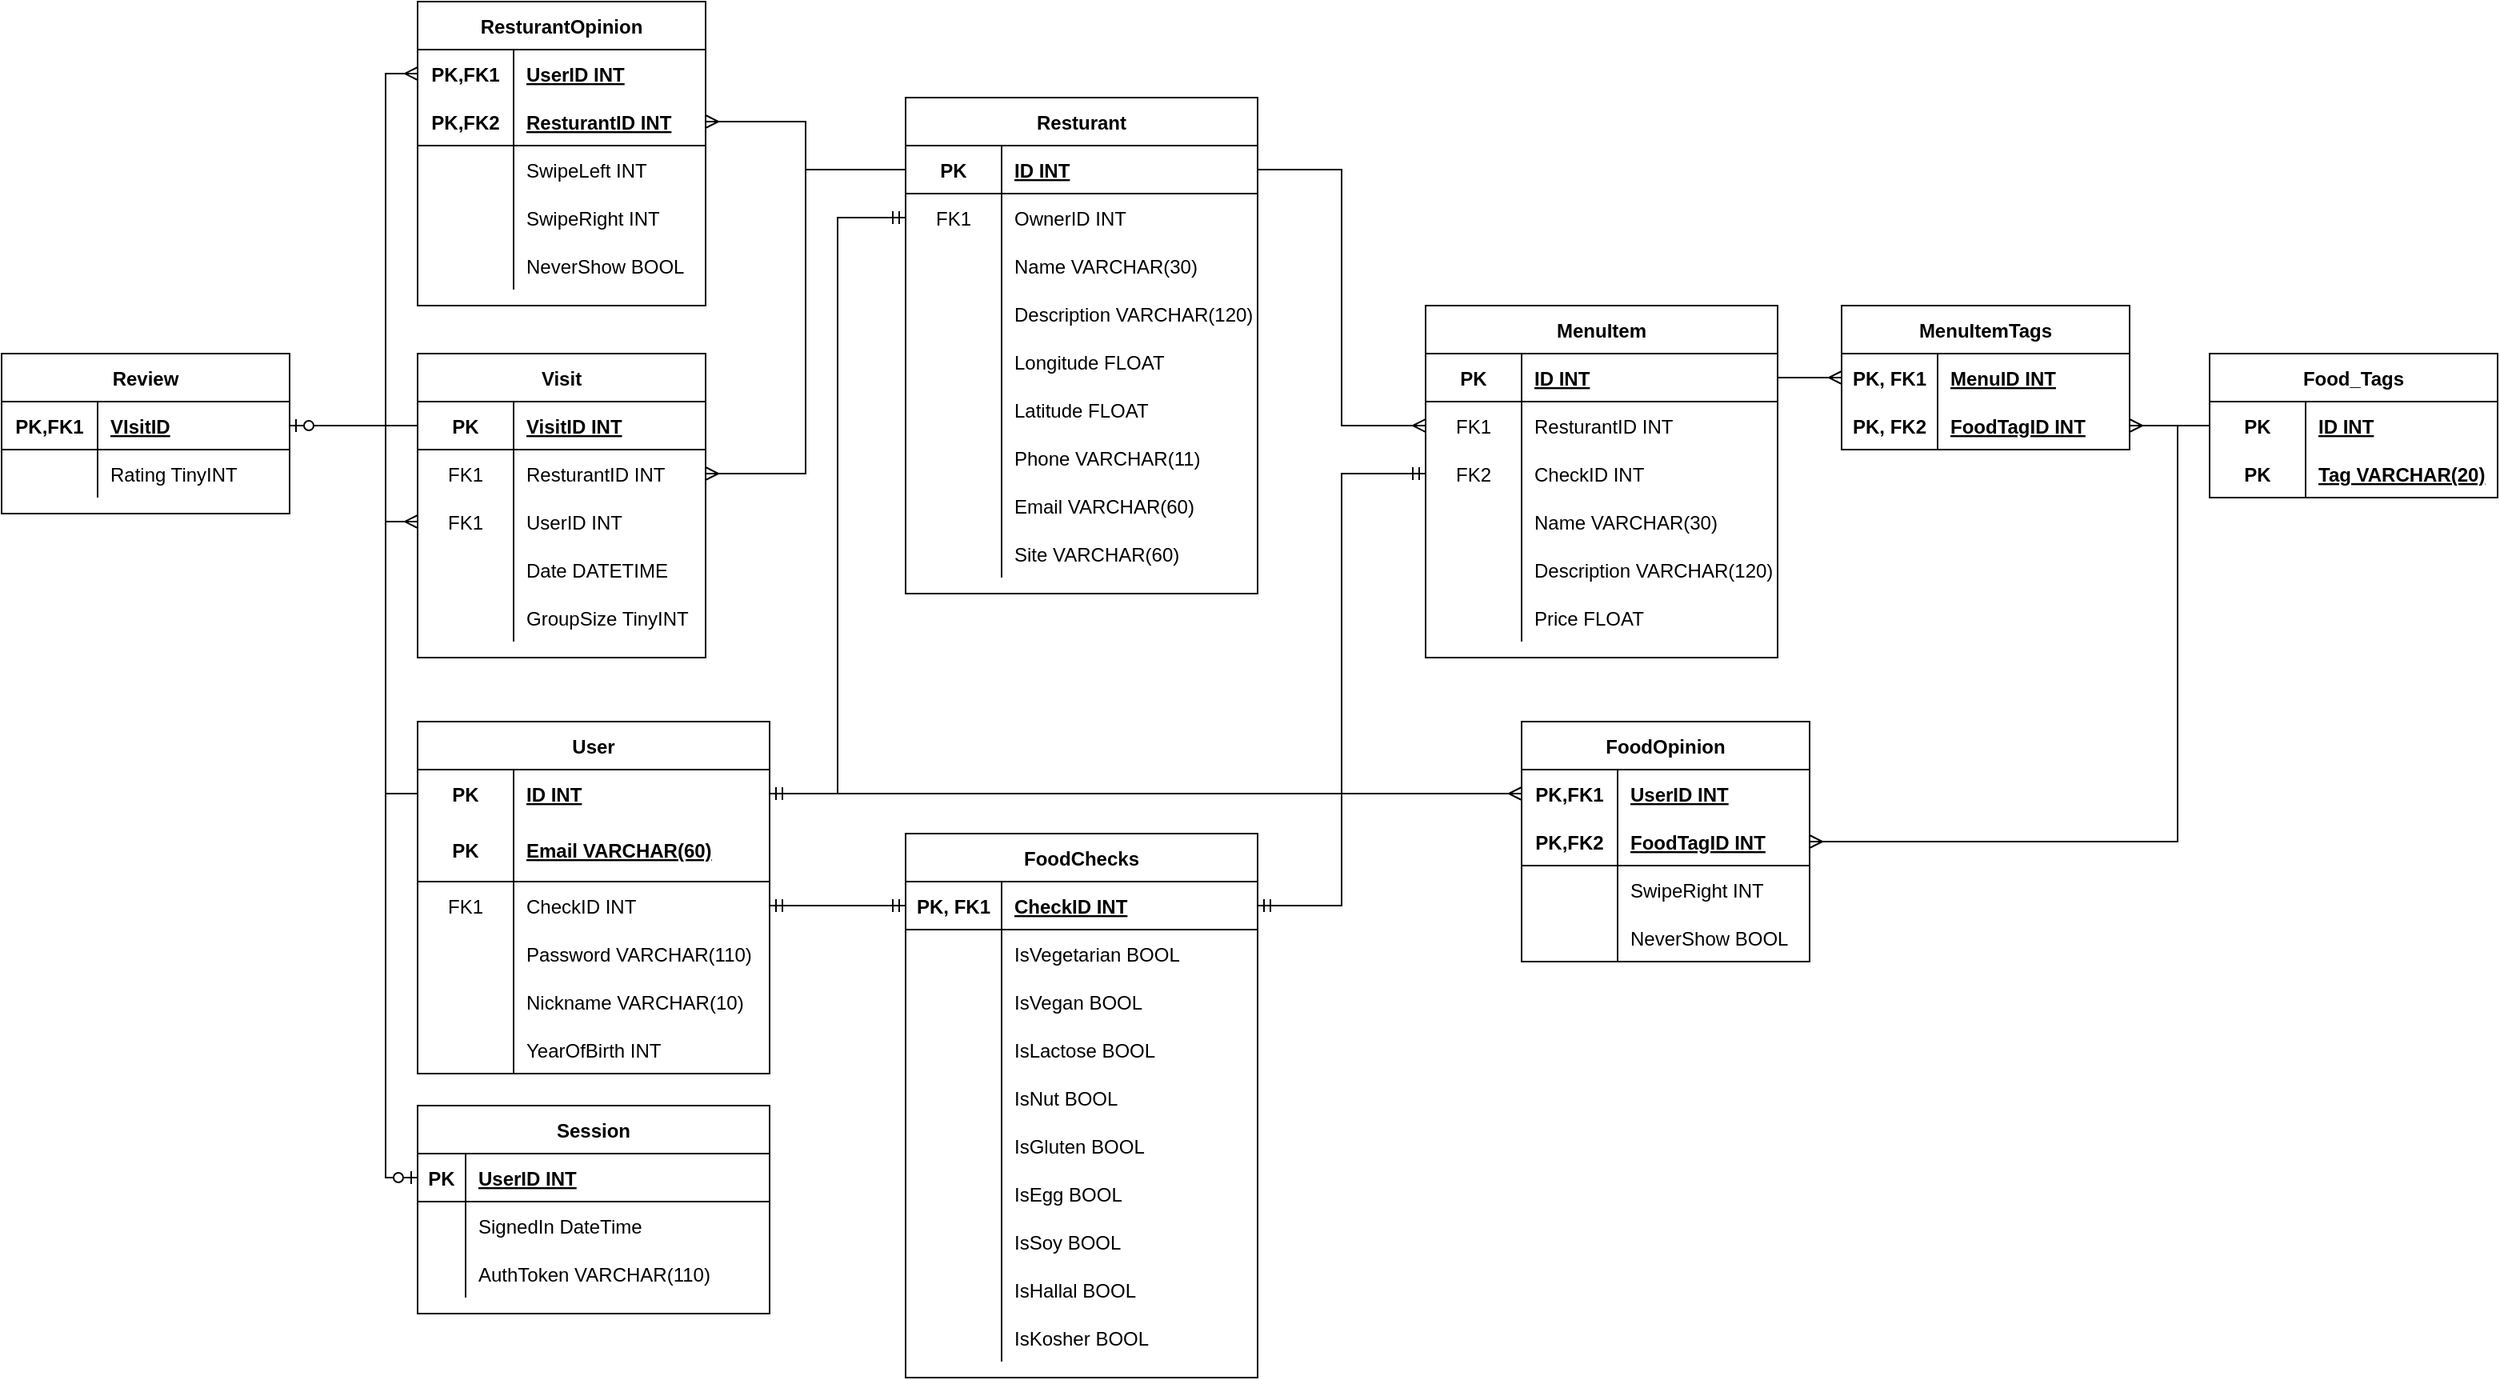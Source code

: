 <mxfile version="13.8.7" type="device"><diagram id="adWA42M5ZnUuoZwNxNs3" name="Page-1"><mxGraphModel dx="2272" dy="1876" grid="1" gridSize="10" guides="1" tooltips="1" connect="1" arrows="1" fold="1" page="1" pageScale="1" pageWidth="850" pageHeight="1100" math="0" shadow="0"><root><mxCell id="0"/><mxCell id="1" parent="0"/><mxCell id="cW6XcssszfMwsLb2bvKK-274" style="edgeStyle=orthogonalEdgeStyle;rounded=0;orthogonalLoop=1;jettySize=auto;html=1;exitX=0;exitY=0.5;exitDx=0;exitDy=0;entryX=0;entryY=0.5;entryDx=0;entryDy=0;startArrow=none;startFill=0;endArrow=ERmany;endFill=0;" parent="1" source="cW6XcssszfMwsLb2bvKK-2" target="cW6XcssszfMwsLb2bvKK-115" edge="1"><mxGeometry relative="1" as="geometry"/></mxCell><mxCell id="cW6XcssszfMwsLb2bvKK-1" value="User" style="shape=table;startSize=30;container=1;collapsible=1;childLayout=tableLayout;fixedRows=1;rowLines=0;fontStyle=1;align=center;resizeLast=1;" parent="1" vertex="1"><mxGeometry x="-100" y="170" width="220" height="220" as="geometry"/></mxCell><mxCell id="cW6XcssszfMwsLb2bvKK-2" value="" style="shape=partialRectangle;collapsible=0;dropTarget=0;pointerEvents=0;fillColor=none;top=0;left=0;bottom=0;right=0;points=[[0,0.5],[1,0.5]];portConstraint=eastwest;" parent="cW6XcssszfMwsLb2bvKK-1" vertex="1"><mxGeometry y="30" width="220" height="30" as="geometry"/></mxCell><mxCell id="cW6XcssszfMwsLb2bvKK-3" value="PK" style="shape=partialRectangle;connectable=0;fillColor=none;top=0;left=0;bottom=0;right=0;fontStyle=1;overflow=hidden;" parent="cW6XcssszfMwsLb2bvKK-2" vertex="1"><mxGeometry width="60" height="30" as="geometry"/></mxCell><mxCell id="cW6XcssszfMwsLb2bvKK-4" value="ID INT" style="shape=partialRectangle;connectable=0;fillColor=none;top=0;left=0;bottom=0;right=0;align=left;spacingLeft=6;fontStyle=5;overflow=hidden;" parent="cW6XcssszfMwsLb2bvKK-2" vertex="1"><mxGeometry x="60" width="160" height="30" as="geometry"/></mxCell><mxCell id="cW6XcssszfMwsLb2bvKK-5" value="" style="shape=partialRectangle;collapsible=0;dropTarget=0;pointerEvents=0;fillColor=none;top=0;left=0;bottom=1;right=0;points=[[0,0.5],[1,0.5]];portConstraint=eastwest;" parent="cW6XcssszfMwsLb2bvKK-1" vertex="1"><mxGeometry y="60" width="220" height="40" as="geometry"/></mxCell><mxCell id="cW6XcssszfMwsLb2bvKK-6" value="PK" style="shape=partialRectangle;connectable=0;fillColor=none;top=0;left=0;bottom=0;right=0;fontStyle=1;overflow=hidden;" parent="cW6XcssszfMwsLb2bvKK-5" vertex="1"><mxGeometry width="60" height="40" as="geometry"/></mxCell><mxCell id="cW6XcssszfMwsLb2bvKK-7" value="Email VARCHAR(60)" style="shape=partialRectangle;connectable=0;fillColor=none;top=0;left=0;bottom=0;right=0;align=left;spacingLeft=6;fontStyle=5;overflow=hidden;" parent="cW6XcssszfMwsLb2bvKK-5" vertex="1"><mxGeometry x="60" width="160" height="40" as="geometry"/></mxCell><mxCell id="feIiZT6RzJcYyQ5b4TjK-14" value="" style="shape=partialRectangle;collapsible=0;dropTarget=0;pointerEvents=0;fillColor=none;top=0;left=0;bottom=0;right=0;points=[[0,0.5],[1,0.5]];portConstraint=eastwest;" parent="cW6XcssszfMwsLb2bvKK-1" vertex="1"><mxGeometry y="100" width="220" height="30" as="geometry"/></mxCell><mxCell id="feIiZT6RzJcYyQ5b4TjK-15" value="FK1" style="shape=partialRectangle;connectable=0;fillColor=none;top=0;left=0;bottom=0;right=0;editable=1;overflow=hidden;" parent="feIiZT6RzJcYyQ5b4TjK-14" vertex="1"><mxGeometry width="60" height="30" as="geometry"/></mxCell><mxCell id="feIiZT6RzJcYyQ5b4TjK-16" value="CheckID INT" style="shape=partialRectangle;connectable=0;fillColor=none;top=0;left=0;bottom=0;right=0;align=left;spacingLeft=6;overflow=hidden;" parent="feIiZT6RzJcYyQ5b4TjK-14" vertex="1"><mxGeometry x="60" width="160" height="30" as="geometry"/></mxCell><mxCell id="cW6XcssszfMwsLb2bvKK-8" value="" style="shape=partialRectangle;collapsible=0;dropTarget=0;pointerEvents=0;fillColor=none;top=0;left=0;bottom=0;right=0;points=[[0,0.5],[1,0.5]];portConstraint=eastwest;" parent="cW6XcssszfMwsLb2bvKK-1" vertex="1"><mxGeometry y="130" width="220" height="30" as="geometry"/></mxCell><mxCell id="cW6XcssszfMwsLb2bvKK-9" value="" style="shape=partialRectangle;connectable=0;fillColor=none;top=0;left=0;bottom=0;right=0;editable=1;overflow=hidden;" parent="cW6XcssszfMwsLb2bvKK-8" vertex="1"><mxGeometry width="60" height="30" as="geometry"/></mxCell><mxCell id="cW6XcssszfMwsLb2bvKK-10" value="Password VARCHAR(110)" style="shape=partialRectangle;connectable=0;fillColor=none;top=0;left=0;bottom=0;right=0;align=left;spacingLeft=6;overflow=hidden;" parent="cW6XcssszfMwsLb2bvKK-8" vertex="1"><mxGeometry x="60" width="160" height="30" as="geometry"/></mxCell><mxCell id="cW6XcssszfMwsLb2bvKK-11" value="" style="shape=partialRectangle;collapsible=0;dropTarget=0;pointerEvents=0;fillColor=none;top=0;left=0;bottom=0;right=0;points=[[0,0.5],[1,0.5]];portConstraint=eastwest;" parent="cW6XcssszfMwsLb2bvKK-1" vertex="1"><mxGeometry y="160" width="220" height="30" as="geometry"/></mxCell><mxCell id="cW6XcssszfMwsLb2bvKK-12" value="" style="shape=partialRectangle;connectable=0;fillColor=none;top=0;left=0;bottom=0;right=0;editable=1;overflow=hidden;" parent="cW6XcssszfMwsLb2bvKK-11" vertex="1"><mxGeometry width="60" height="30" as="geometry"/></mxCell><mxCell id="cW6XcssszfMwsLb2bvKK-13" value="Nickname VARCHAR(10)" style="shape=partialRectangle;connectable=0;fillColor=none;top=0;left=0;bottom=0;right=0;align=left;spacingLeft=6;overflow=hidden;" parent="cW6XcssszfMwsLb2bvKK-11" vertex="1"><mxGeometry x="60" width="160" height="30" as="geometry"/></mxCell><mxCell id="cW6XcssszfMwsLb2bvKK-14" value="" style="shape=partialRectangle;collapsible=0;dropTarget=0;pointerEvents=0;fillColor=none;top=0;left=0;bottom=0;right=0;points=[[0,0.5],[1,0.5]];portConstraint=eastwest;" parent="cW6XcssszfMwsLb2bvKK-1" vertex="1"><mxGeometry y="190" width="220" height="30" as="geometry"/></mxCell><mxCell id="cW6XcssszfMwsLb2bvKK-15" value="" style="shape=partialRectangle;connectable=0;fillColor=none;top=0;left=0;bottom=0;right=0;editable=1;overflow=hidden;" parent="cW6XcssszfMwsLb2bvKK-14" vertex="1"><mxGeometry width="60" height="30" as="geometry"/></mxCell><mxCell id="cW6XcssszfMwsLb2bvKK-16" value="YearOfBirth INT" style="shape=partialRectangle;connectable=0;fillColor=none;top=0;left=0;bottom=0;right=0;align=left;spacingLeft=6;overflow=hidden;" parent="cW6XcssszfMwsLb2bvKK-14" vertex="1"><mxGeometry x="60" width="160" height="30" as="geometry"/></mxCell><mxCell id="cW6XcssszfMwsLb2bvKK-44" value="Resturant" style="shape=table;startSize=30;container=1;collapsible=1;childLayout=tableLayout;fixedRows=1;rowLines=0;fontStyle=1;align=center;resizeLast=1;" parent="1" vertex="1"><mxGeometry x="205" y="-220" width="220" height="310" as="geometry"/></mxCell><mxCell id="cW6XcssszfMwsLb2bvKK-48" value="" style="shape=partialRectangle;collapsible=0;dropTarget=0;pointerEvents=0;fillColor=none;top=0;left=0;bottom=1;right=0;points=[[0,0.5],[1,0.5]];portConstraint=eastwest;" parent="cW6XcssszfMwsLb2bvKK-44" vertex="1"><mxGeometry y="30" width="220" height="30" as="geometry"/></mxCell><mxCell id="cW6XcssszfMwsLb2bvKK-49" value="PK" style="shape=partialRectangle;connectable=0;fillColor=none;top=0;left=0;bottom=0;right=0;fontStyle=1;overflow=hidden;" parent="cW6XcssszfMwsLb2bvKK-48" vertex="1"><mxGeometry width="60" height="30" as="geometry"/></mxCell><mxCell id="cW6XcssszfMwsLb2bvKK-50" value="ID INT" style="shape=partialRectangle;connectable=0;fillColor=none;top=0;left=0;bottom=0;right=0;align=left;spacingLeft=6;fontStyle=5;overflow=hidden;" parent="cW6XcssszfMwsLb2bvKK-48" vertex="1"><mxGeometry x="60" width="160" height="30" as="geometry"/></mxCell><mxCell id="cW6XcssszfMwsLb2bvKK-51" value="" style="shape=partialRectangle;collapsible=0;dropTarget=0;pointerEvents=0;fillColor=none;top=0;left=0;bottom=0;right=0;points=[[0,0.5],[1,0.5]];portConstraint=eastwest;" parent="cW6XcssszfMwsLb2bvKK-44" vertex="1"><mxGeometry y="60" width="220" height="30" as="geometry"/></mxCell><mxCell id="cW6XcssszfMwsLb2bvKK-52" value="FK1" style="shape=partialRectangle;connectable=0;fillColor=none;top=0;left=0;bottom=0;right=0;editable=1;overflow=hidden;" parent="cW6XcssszfMwsLb2bvKK-51" vertex="1"><mxGeometry width="60" height="30" as="geometry"/></mxCell><mxCell id="cW6XcssszfMwsLb2bvKK-53" value="OwnerID INT" style="shape=partialRectangle;connectable=0;fillColor=none;top=0;left=0;bottom=0;right=0;align=left;spacingLeft=6;overflow=hidden;" parent="cW6XcssszfMwsLb2bvKK-51" vertex="1"><mxGeometry x="60" width="160" height="30" as="geometry"/></mxCell><mxCell id="cW6XcssszfMwsLb2bvKK-54" value="" style="shape=partialRectangle;collapsible=0;dropTarget=0;pointerEvents=0;fillColor=none;top=0;left=0;bottom=0;right=0;points=[[0,0.5],[1,0.5]];portConstraint=eastwest;" parent="cW6XcssszfMwsLb2bvKK-44" vertex="1"><mxGeometry y="90" width="220" height="30" as="geometry"/></mxCell><mxCell id="cW6XcssszfMwsLb2bvKK-55" value="" style="shape=partialRectangle;connectable=0;fillColor=none;top=0;left=0;bottom=0;right=0;editable=1;overflow=hidden;" parent="cW6XcssszfMwsLb2bvKK-54" vertex="1"><mxGeometry width="60" height="30" as="geometry"/></mxCell><mxCell id="cW6XcssszfMwsLb2bvKK-56" value="Name VARCHAR(30)" style="shape=partialRectangle;connectable=0;fillColor=none;top=0;left=0;bottom=0;right=0;align=left;spacingLeft=6;overflow=hidden;" parent="cW6XcssszfMwsLb2bvKK-54" vertex="1"><mxGeometry x="60" width="160" height="30" as="geometry"/></mxCell><mxCell id="cW6XcssszfMwsLb2bvKK-213" value="" style="shape=partialRectangle;collapsible=0;dropTarget=0;pointerEvents=0;fillColor=none;top=0;left=0;bottom=0;right=0;points=[[0,0.5],[1,0.5]];portConstraint=eastwest;" parent="cW6XcssszfMwsLb2bvKK-44" vertex="1"><mxGeometry y="120" width="220" height="30" as="geometry"/></mxCell><mxCell id="cW6XcssszfMwsLb2bvKK-214" value="" style="shape=partialRectangle;connectable=0;fillColor=none;top=0;left=0;bottom=0;right=0;editable=1;overflow=hidden;" parent="cW6XcssszfMwsLb2bvKK-213" vertex="1"><mxGeometry width="60" height="30" as="geometry"/></mxCell><mxCell id="cW6XcssszfMwsLb2bvKK-215" value="Description VARCHAR(120)" style="shape=partialRectangle;connectable=0;fillColor=none;top=0;left=0;bottom=0;right=0;align=left;spacingLeft=6;overflow=hidden;" parent="cW6XcssszfMwsLb2bvKK-213" vertex="1"><mxGeometry x="60" width="160" height="30" as="geometry"/></mxCell><mxCell id="cW6XcssszfMwsLb2bvKK-86" value="" style="shape=partialRectangle;collapsible=0;dropTarget=0;pointerEvents=0;fillColor=none;top=0;left=0;bottom=0;right=0;points=[[0,0.5],[1,0.5]];portConstraint=eastwest;" parent="cW6XcssszfMwsLb2bvKK-44" vertex="1"><mxGeometry y="150" width="220" height="30" as="geometry"/></mxCell><mxCell id="cW6XcssszfMwsLb2bvKK-87" value="" style="shape=partialRectangle;connectable=0;fillColor=none;top=0;left=0;bottom=0;right=0;editable=1;overflow=hidden;" parent="cW6XcssszfMwsLb2bvKK-86" vertex="1"><mxGeometry width="60" height="30" as="geometry"/></mxCell><mxCell id="cW6XcssszfMwsLb2bvKK-88" value="Longitude FLOAT" style="shape=partialRectangle;connectable=0;fillColor=none;top=0;left=0;bottom=0;right=0;align=left;spacingLeft=6;overflow=hidden;" parent="cW6XcssszfMwsLb2bvKK-86" vertex="1"><mxGeometry x="60" width="160" height="30" as="geometry"/></mxCell><mxCell id="cW6XcssszfMwsLb2bvKK-89" value="" style="shape=partialRectangle;collapsible=0;dropTarget=0;pointerEvents=0;fillColor=none;top=0;left=0;bottom=0;right=0;points=[[0,0.5],[1,0.5]];portConstraint=eastwest;" parent="cW6XcssszfMwsLb2bvKK-44" vertex="1"><mxGeometry y="180" width="220" height="30" as="geometry"/></mxCell><mxCell id="cW6XcssszfMwsLb2bvKK-90" value="" style="shape=partialRectangle;connectable=0;fillColor=none;top=0;left=0;bottom=0;right=0;editable=1;overflow=hidden;" parent="cW6XcssszfMwsLb2bvKK-89" vertex="1"><mxGeometry width="60" height="30" as="geometry"/></mxCell><mxCell id="cW6XcssszfMwsLb2bvKK-91" value="Latitude FLOAT" style="shape=partialRectangle;connectable=0;fillColor=none;top=0;left=0;bottom=0;right=0;align=left;spacingLeft=6;overflow=hidden;" parent="cW6XcssszfMwsLb2bvKK-89" vertex="1"><mxGeometry x="60" width="160" height="30" as="geometry"/></mxCell><mxCell id="cW6XcssszfMwsLb2bvKK-92" value="" style="shape=partialRectangle;collapsible=0;dropTarget=0;pointerEvents=0;fillColor=none;top=0;left=0;bottom=0;right=0;points=[[0,0.5],[1,0.5]];portConstraint=eastwest;" parent="cW6XcssszfMwsLb2bvKK-44" vertex="1"><mxGeometry y="210" width="220" height="30" as="geometry"/></mxCell><mxCell id="cW6XcssszfMwsLb2bvKK-93" value="" style="shape=partialRectangle;connectable=0;fillColor=none;top=0;left=0;bottom=0;right=0;editable=1;overflow=hidden;" parent="cW6XcssszfMwsLb2bvKK-92" vertex="1"><mxGeometry width="60" height="30" as="geometry"/></mxCell><mxCell id="cW6XcssszfMwsLb2bvKK-94" value="Phone VARCHAR(11)" style="shape=partialRectangle;connectable=0;fillColor=none;top=0;left=0;bottom=0;right=0;align=left;spacingLeft=6;overflow=hidden;" parent="cW6XcssszfMwsLb2bvKK-92" vertex="1"><mxGeometry x="60" width="160" height="30" as="geometry"/></mxCell><mxCell id="cW6XcssszfMwsLb2bvKK-95" value="" style="shape=partialRectangle;collapsible=0;dropTarget=0;pointerEvents=0;fillColor=none;top=0;left=0;bottom=0;right=0;points=[[0,0.5],[1,0.5]];portConstraint=eastwest;" parent="cW6XcssszfMwsLb2bvKK-44" vertex="1"><mxGeometry y="240" width="220" height="30" as="geometry"/></mxCell><mxCell id="cW6XcssszfMwsLb2bvKK-96" value="" style="shape=partialRectangle;connectable=0;fillColor=none;top=0;left=0;bottom=0;right=0;editable=1;overflow=hidden;" parent="cW6XcssszfMwsLb2bvKK-95" vertex="1"><mxGeometry width="60" height="30" as="geometry"/></mxCell><mxCell id="cW6XcssszfMwsLb2bvKK-97" value="Email VARCHAR(60)" style="shape=partialRectangle;connectable=0;fillColor=none;top=0;left=0;bottom=0;right=0;align=left;spacingLeft=6;overflow=hidden;" parent="cW6XcssszfMwsLb2bvKK-95" vertex="1"><mxGeometry x="60" width="160" height="30" as="geometry"/></mxCell><mxCell id="cW6XcssszfMwsLb2bvKK-98" value="" style="shape=partialRectangle;collapsible=0;dropTarget=0;pointerEvents=0;fillColor=none;top=0;left=0;bottom=0;right=0;points=[[0,0.5],[1,0.5]];portConstraint=eastwest;" parent="cW6XcssszfMwsLb2bvKK-44" vertex="1"><mxGeometry y="270" width="220" height="30" as="geometry"/></mxCell><mxCell id="cW6XcssszfMwsLb2bvKK-99" value="" style="shape=partialRectangle;connectable=0;fillColor=none;top=0;left=0;bottom=0;right=0;editable=1;overflow=hidden;" parent="cW6XcssszfMwsLb2bvKK-98" vertex="1"><mxGeometry width="60" height="30" as="geometry"/></mxCell><mxCell id="cW6XcssszfMwsLb2bvKK-100" value="Site VARCHAR(60)" style="shape=partialRectangle;connectable=0;fillColor=none;top=0;left=0;bottom=0;right=0;align=left;spacingLeft=6;overflow=hidden;" parent="cW6XcssszfMwsLb2bvKK-98" vertex="1"><mxGeometry x="60" width="160" height="30" as="geometry"/></mxCell><mxCell id="cW6XcssszfMwsLb2bvKK-71" value="Food_Tags" style="shape=table;startSize=30;container=1;collapsible=1;childLayout=tableLayout;fixedRows=1;rowLines=0;fontStyle=1;align=center;resizeLast=1;" parent="1" vertex="1"><mxGeometry x="1020" y="-60" width="180" height="90" as="geometry"/></mxCell><mxCell id="cW6XcssszfMwsLb2bvKK-72" value="" style="shape=partialRectangle;collapsible=0;dropTarget=0;pointerEvents=0;fillColor=none;top=0;left=0;bottom=0;right=0;points=[[0,0.5],[1,0.5]];portConstraint=eastwest;" parent="cW6XcssszfMwsLb2bvKK-71" vertex="1"><mxGeometry y="30" width="180" height="30" as="geometry"/></mxCell><mxCell id="cW6XcssszfMwsLb2bvKK-73" value="PK" style="shape=partialRectangle;connectable=0;fillColor=none;top=0;left=0;bottom=0;right=0;fontStyle=1;overflow=hidden;" parent="cW6XcssszfMwsLb2bvKK-72" vertex="1"><mxGeometry width="60" height="30" as="geometry"/></mxCell><mxCell id="cW6XcssszfMwsLb2bvKK-74" value="ID INT" style="shape=partialRectangle;connectable=0;fillColor=none;top=0;left=0;bottom=0;right=0;align=left;spacingLeft=6;fontStyle=5;overflow=hidden;" parent="cW6XcssszfMwsLb2bvKK-72" vertex="1"><mxGeometry x="60" width="120" height="30" as="geometry"/></mxCell><mxCell id="cW6XcssszfMwsLb2bvKK-75" value="" style="shape=partialRectangle;collapsible=0;dropTarget=0;pointerEvents=0;fillColor=none;top=0;left=0;bottom=1;right=0;points=[[0,0.5],[1,0.5]];portConstraint=eastwest;" parent="cW6XcssszfMwsLb2bvKK-71" vertex="1"><mxGeometry y="60" width="180" height="30" as="geometry"/></mxCell><mxCell id="cW6XcssszfMwsLb2bvKK-76" value="PK" style="shape=partialRectangle;connectable=0;fillColor=none;top=0;left=0;bottom=0;right=0;fontStyle=1;overflow=hidden;" parent="cW6XcssszfMwsLb2bvKK-75" vertex="1"><mxGeometry width="60" height="30" as="geometry"/></mxCell><mxCell id="cW6XcssszfMwsLb2bvKK-77" value="Tag VARCHAR(20)" style="shape=partialRectangle;connectable=0;fillColor=none;top=0;left=0;bottom=0;right=0;align=left;spacingLeft=6;fontStyle=5;overflow=hidden;" parent="cW6XcssszfMwsLb2bvKK-75" vertex="1"><mxGeometry x="60" width="120" height="30" as="geometry"/></mxCell><mxCell id="cW6XcssszfMwsLb2bvKK-114" value="Visit" style="shape=table;startSize=30;container=1;collapsible=1;childLayout=tableLayout;fixedRows=1;rowLines=0;fontStyle=1;align=center;resizeLast=1;" parent="1" vertex="1"><mxGeometry x="-100" y="-60" width="180" height="190" as="geometry"/></mxCell><mxCell id="cW6XcssszfMwsLb2bvKK-118" value="" style="shape=partialRectangle;collapsible=0;dropTarget=0;pointerEvents=0;fillColor=none;top=0;left=0;bottom=1;right=0;points=[[0,0.5],[1,0.5]];portConstraint=eastwest;fontStyle=7" parent="cW6XcssszfMwsLb2bvKK-114" vertex="1"><mxGeometry y="30" width="180" height="30" as="geometry"/></mxCell><mxCell id="cW6XcssszfMwsLb2bvKK-119" value="PK" style="shape=partialRectangle;connectable=0;fillColor=none;top=0;left=0;bottom=0;right=0;fontStyle=1;overflow=hidden;strokeColor=none;" parent="cW6XcssszfMwsLb2bvKK-118" vertex="1"><mxGeometry width="60" height="30" as="geometry"/></mxCell><mxCell id="cW6XcssszfMwsLb2bvKK-120" value="VisitID INT" style="shape=partialRectangle;connectable=0;fillColor=none;top=0;left=0;bottom=0;right=0;align=left;spacingLeft=6;fontStyle=5;overflow=hidden;strokeColor=none;" parent="cW6XcssszfMwsLb2bvKK-118" vertex="1"><mxGeometry x="60" width="120" height="30" as="geometry"/></mxCell><mxCell id="cW6XcssszfMwsLb2bvKK-146" value="" style="shape=partialRectangle;collapsible=0;dropTarget=0;pointerEvents=0;fillColor=none;top=0;left=0;bottom=0;right=0;points=[[0,0.5],[1,0.5]];portConstraint=eastwest;" parent="cW6XcssszfMwsLb2bvKK-114" vertex="1"><mxGeometry y="60" width="180" height="30" as="geometry"/></mxCell><mxCell id="cW6XcssszfMwsLb2bvKK-147" value="FK1" style="shape=partialRectangle;connectable=0;fillColor=none;top=0;left=0;bottom=0;right=0;fontStyle=0;overflow=hidden;" parent="cW6XcssszfMwsLb2bvKK-146" vertex="1"><mxGeometry width="60" height="30" as="geometry"/></mxCell><mxCell id="cW6XcssszfMwsLb2bvKK-148" value="ResturantID INT" style="shape=partialRectangle;connectable=0;fillColor=none;top=0;left=0;bottom=0;right=0;align=left;spacingLeft=6;fontStyle=0;overflow=hidden;" parent="cW6XcssszfMwsLb2bvKK-146" vertex="1"><mxGeometry x="60" width="120" height="30" as="geometry"/></mxCell><mxCell id="cW6XcssszfMwsLb2bvKK-115" value="" style="shape=partialRectangle;collapsible=0;dropTarget=0;pointerEvents=0;fillColor=none;top=0;left=0;bottom=0;right=0;points=[[0,0.5],[1,0.5]];portConstraint=eastwest;" parent="cW6XcssszfMwsLb2bvKK-114" vertex="1"><mxGeometry y="90" width="180" height="30" as="geometry"/></mxCell><mxCell id="cW6XcssszfMwsLb2bvKK-116" value="FK1" style="shape=partialRectangle;connectable=0;fillColor=none;top=0;left=0;bottom=0;right=0;fontStyle=0;overflow=hidden;" parent="cW6XcssszfMwsLb2bvKK-115" vertex="1"><mxGeometry width="60" height="30" as="geometry"/></mxCell><mxCell id="cW6XcssszfMwsLb2bvKK-117" value="UserID INT" style="shape=partialRectangle;connectable=0;fillColor=none;top=0;left=0;bottom=0;right=0;align=left;spacingLeft=6;fontStyle=0;overflow=hidden;" parent="cW6XcssszfMwsLb2bvKK-115" vertex="1"><mxGeometry x="60" width="120" height="30" as="geometry"/></mxCell><mxCell id="cW6XcssszfMwsLb2bvKK-130" value="" style="shape=partialRectangle;collapsible=0;dropTarget=0;pointerEvents=0;fillColor=none;top=0;left=0;bottom=0;right=0;points=[[0,0.5],[1,0.5]];portConstraint=eastwest;" parent="cW6XcssszfMwsLb2bvKK-114" vertex="1"><mxGeometry y="120" width="180" height="30" as="geometry"/></mxCell><mxCell id="cW6XcssszfMwsLb2bvKK-131" value="" style="shape=partialRectangle;connectable=0;fillColor=none;top=0;left=0;bottom=0;right=0;fontStyle=0;overflow=hidden;" parent="cW6XcssszfMwsLb2bvKK-130" vertex="1"><mxGeometry width="60" height="30" as="geometry"/></mxCell><mxCell id="cW6XcssszfMwsLb2bvKK-132" value="Date DATETIME" style="shape=partialRectangle;connectable=0;fillColor=none;top=0;left=0;bottom=0;right=0;align=left;spacingLeft=6;fontStyle=0;overflow=hidden;" parent="cW6XcssszfMwsLb2bvKK-130" vertex="1"><mxGeometry x="60" width="120" height="30" as="geometry"/></mxCell><mxCell id="cW6XcssszfMwsLb2bvKK-121" value="" style="shape=partialRectangle;collapsible=0;dropTarget=0;pointerEvents=0;fillColor=none;top=0;left=0;bottom=0;right=0;points=[[0,0.5],[1,0.5]];portConstraint=eastwest;" parent="cW6XcssszfMwsLb2bvKK-114" vertex="1"><mxGeometry y="150" width="180" height="30" as="geometry"/></mxCell><mxCell id="cW6XcssszfMwsLb2bvKK-122" value="" style="shape=partialRectangle;connectable=0;fillColor=none;top=0;left=0;bottom=0;right=0;editable=1;overflow=hidden;" parent="cW6XcssszfMwsLb2bvKK-121" vertex="1"><mxGeometry width="60" height="30" as="geometry"/></mxCell><mxCell id="cW6XcssszfMwsLb2bvKK-123" value="GroupSize TinyINT" style="shape=partialRectangle;connectable=0;fillColor=none;top=0;left=0;bottom=0;right=0;align=left;spacingLeft=6;overflow=hidden;" parent="cW6XcssszfMwsLb2bvKK-121" vertex="1"><mxGeometry x="60" width="120" height="30" as="geometry"/></mxCell><mxCell id="cW6XcssszfMwsLb2bvKK-133" value="Review" style="shape=table;startSize=30;container=1;collapsible=1;childLayout=tableLayout;fixedRows=1;rowLines=0;fontStyle=1;align=center;resizeLast=1;" parent="1" vertex="1"><mxGeometry x="-360" y="-60" width="180" height="100" as="geometry"/></mxCell><mxCell id="cW6XcssszfMwsLb2bvKK-137" value="" style="shape=partialRectangle;collapsible=0;dropTarget=0;pointerEvents=0;fillColor=none;top=0;left=0;bottom=1;right=0;points=[[0,0.5],[1,0.5]];portConstraint=eastwest;" parent="cW6XcssszfMwsLb2bvKK-133" vertex="1"><mxGeometry y="30" width="180" height="30" as="geometry"/></mxCell><mxCell id="cW6XcssszfMwsLb2bvKK-138" value="PK,FK1" style="shape=partialRectangle;connectable=0;fillColor=none;top=0;left=0;bottom=0;right=0;fontStyle=1;overflow=hidden;" parent="cW6XcssszfMwsLb2bvKK-137" vertex="1"><mxGeometry width="60" height="30" as="geometry"/></mxCell><mxCell id="cW6XcssszfMwsLb2bvKK-139" value="VIsitID" style="shape=partialRectangle;connectable=0;fillColor=none;top=0;left=0;bottom=0;right=0;align=left;spacingLeft=6;fontStyle=5;overflow=hidden;" parent="cW6XcssszfMwsLb2bvKK-137" vertex="1"><mxGeometry x="60" width="120" height="30" as="geometry"/></mxCell><mxCell id="cW6XcssszfMwsLb2bvKK-140" value="" style="shape=partialRectangle;collapsible=0;dropTarget=0;pointerEvents=0;fillColor=none;top=0;left=0;bottom=0;right=0;points=[[0,0.5],[1,0.5]];portConstraint=eastwest;" parent="cW6XcssszfMwsLb2bvKK-133" vertex="1"><mxGeometry y="60" width="180" height="30" as="geometry"/></mxCell><mxCell id="cW6XcssszfMwsLb2bvKK-141" value="" style="shape=partialRectangle;connectable=0;fillColor=none;top=0;left=0;bottom=0;right=0;editable=1;overflow=hidden;" parent="cW6XcssszfMwsLb2bvKK-140" vertex="1"><mxGeometry width="60" height="30" as="geometry"/></mxCell><mxCell id="cW6XcssszfMwsLb2bvKK-142" value="Rating TinyINT" style="shape=partialRectangle;connectable=0;fillColor=none;top=0;left=0;bottom=0;right=0;align=left;spacingLeft=6;overflow=hidden;" parent="cW6XcssszfMwsLb2bvKK-140" vertex="1"><mxGeometry x="60" width="120" height="30" as="geometry"/></mxCell><mxCell id="cW6XcssszfMwsLb2bvKK-150" style="edgeStyle=orthogonalEdgeStyle;rounded=0;orthogonalLoop=1;jettySize=auto;html=1;exitX=1;exitY=0.5;exitDx=0;exitDy=0;entryX=0;entryY=0.5;entryDx=0;entryDy=0;startArrow=ERmany;startFill=0;endArrow=none;endFill=0;" parent="1" source="cW6XcssszfMwsLb2bvKK-146" target="cW6XcssszfMwsLb2bvKK-48" edge="1"><mxGeometry relative="1" as="geometry"/></mxCell><mxCell id="cW6XcssszfMwsLb2bvKK-153" style="edgeStyle=orthogonalEdgeStyle;rounded=0;orthogonalLoop=1;jettySize=auto;html=1;exitX=0;exitY=0.5;exitDx=0;exitDy=0;entryX=1;entryY=0.5;entryDx=0;entryDy=0;startArrow=none;startFill=0;endArrow=ERzeroToOne;endFill=1;" parent="1" source="cW6XcssszfMwsLb2bvKK-118" target="cW6XcssszfMwsLb2bvKK-137" edge="1"><mxGeometry relative="1" as="geometry"/></mxCell><mxCell id="cW6XcssszfMwsLb2bvKK-154" value="MenuItem" style="shape=table;startSize=30;container=1;collapsible=1;childLayout=tableLayout;fixedRows=1;rowLines=0;fontStyle=1;align=center;resizeLast=1;strokeColor=#000000;" parent="1" vertex="1"><mxGeometry x="530" y="-90" width="220" height="220" as="geometry"/></mxCell><mxCell id="cW6XcssszfMwsLb2bvKK-158" value="" style="shape=partialRectangle;collapsible=0;dropTarget=0;pointerEvents=0;fillColor=none;top=0;left=0;bottom=1;right=0;points=[[0,0.5],[1,0.5]];portConstraint=eastwest;" parent="cW6XcssszfMwsLb2bvKK-154" vertex="1"><mxGeometry y="30" width="220" height="30" as="geometry"/></mxCell><mxCell id="cW6XcssszfMwsLb2bvKK-159" value="PK" style="shape=partialRectangle;connectable=0;fillColor=none;top=0;left=0;bottom=0;right=0;fontStyle=1;overflow=hidden;" parent="cW6XcssszfMwsLb2bvKK-158" vertex="1"><mxGeometry width="60" height="30" as="geometry"/></mxCell><mxCell id="cW6XcssszfMwsLb2bvKK-160" value="ID INT" style="shape=partialRectangle;connectable=0;fillColor=none;top=0;left=0;bottom=0;right=0;align=left;spacingLeft=6;fontStyle=5;overflow=hidden;" parent="cW6XcssszfMwsLb2bvKK-158" vertex="1"><mxGeometry x="60" width="160" height="30" as="geometry"/></mxCell><mxCell id="cW6XcssszfMwsLb2bvKK-161" value="" style="shape=partialRectangle;collapsible=0;dropTarget=0;pointerEvents=0;fillColor=none;top=0;left=0;bottom=0;right=0;points=[[0,0.5],[1,0.5]];portConstraint=eastwest;" parent="cW6XcssszfMwsLb2bvKK-154" vertex="1"><mxGeometry y="60" width="220" height="30" as="geometry"/></mxCell><mxCell id="cW6XcssszfMwsLb2bvKK-162" value="FK1" style="shape=partialRectangle;connectable=0;fillColor=none;top=0;left=0;bottom=0;right=0;editable=1;overflow=hidden;" parent="cW6XcssszfMwsLb2bvKK-161" vertex="1"><mxGeometry width="60" height="30" as="geometry"/></mxCell><mxCell id="cW6XcssszfMwsLb2bvKK-163" value="ResturantID INT" style="shape=partialRectangle;connectable=0;fillColor=none;top=0;left=0;bottom=0;right=0;align=left;spacingLeft=6;overflow=hidden;" parent="cW6XcssszfMwsLb2bvKK-161" vertex="1"><mxGeometry x="60" width="160" height="30" as="geometry"/></mxCell><mxCell id="cW6XcssszfMwsLb2bvKK-173" value="" style="shape=partialRectangle;collapsible=0;dropTarget=0;pointerEvents=0;fillColor=none;top=0;left=0;bottom=0;right=0;points=[[0,0.5],[1,0.5]];portConstraint=eastwest;" parent="cW6XcssszfMwsLb2bvKK-154" vertex="1"><mxGeometry y="90" width="220" height="30" as="geometry"/></mxCell><mxCell id="cW6XcssszfMwsLb2bvKK-174" value="FK2" style="shape=partialRectangle;connectable=0;fillColor=none;top=0;left=0;bottom=0;right=0;editable=1;overflow=hidden;" parent="cW6XcssszfMwsLb2bvKK-173" vertex="1"><mxGeometry width="60" height="30" as="geometry"/></mxCell><mxCell id="cW6XcssszfMwsLb2bvKK-175" value="CheckID INT" style="shape=partialRectangle;connectable=0;fillColor=none;top=0;left=0;bottom=0;right=0;align=left;spacingLeft=6;overflow=hidden;" parent="cW6XcssszfMwsLb2bvKK-173" vertex="1"><mxGeometry x="60" width="160" height="30" as="geometry"/></mxCell><mxCell id="cW6XcssszfMwsLb2bvKK-164" value="" style="shape=partialRectangle;collapsible=0;dropTarget=0;pointerEvents=0;fillColor=none;top=0;left=0;bottom=0;right=0;points=[[0,0.5],[1,0.5]];portConstraint=eastwest;" parent="cW6XcssszfMwsLb2bvKK-154" vertex="1"><mxGeometry y="120" width="220" height="30" as="geometry"/></mxCell><mxCell id="cW6XcssszfMwsLb2bvKK-165" value="" style="shape=partialRectangle;connectable=0;fillColor=none;top=0;left=0;bottom=0;right=0;editable=1;overflow=hidden;" parent="cW6XcssszfMwsLb2bvKK-164" vertex="1"><mxGeometry width="60" height="30" as="geometry"/></mxCell><mxCell id="cW6XcssszfMwsLb2bvKK-166" value="Name VARCHAR(30)" style="shape=partialRectangle;connectable=0;fillColor=none;top=0;left=0;bottom=0;right=0;align=left;spacingLeft=6;overflow=hidden;" parent="cW6XcssszfMwsLb2bvKK-164" vertex="1"><mxGeometry x="60" width="160" height="30" as="geometry"/></mxCell><mxCell id="cW6XcssszfMwsLb2bvKK-167" value="" style="shape=partialRectangle;collapsible=0;dropTarget=0;pointerEvents=0;fillColor=none;top=0;left=0;bottom=0;right=0;points=[[0,0.5],[1,0.5]];portConstraint=eastwest;" parent="cW6XcssszfMwsLb2bvKK-154" vertex="1"><mxGeometry y="150" width="220" height="30" as="geometry"/></mxCell><mxCell id="cW6XcssszfMwsLb2bvKK-168" value="" style="shape=partialRectangle;connectable=0;fillColor=none;top=0;left=0;bottom=0;right=0;editable=1;overflow=hidden;" parent="cW6XcssszfMwsLb2bvKK-167" vertex="1"><mxGeometry width="60" height="30" as="geometry"/></mxCell><mxCell id="cW6XcssszfMwsLb2bvKK-169" value="Description VARCHAR(120)" style="shape=partialRectangle;connectable=0;fillColor=none;top=0;left=0;bottom=0;right=0;align=left;spacingLeft=6;overflow=hidden;" parent="cW6XcssszfMwsLb2bvKK-167" vertex="1"><mxGeometry x="60" width="160" height="30" as="geometry"/></mxCell><mxCell id="cW6XcssszfMwsLb2bvKK-170" value="" style="shape=partialRectangle;collapsible=0;dropTarget=0;pointerEvents=0;fillColor=none;top=0;left=0;bottom=0;right=0;points=[[0,0.5],[1,0.5]];portConstraint=eastwest;perimeterSpacing=1;" parent="cW6XcssszfMwsLb2bvKK-154" vertex="1"><mxGeometry y="180" width="220" height="30" as="geometry"/></mxCell><mxCell id="cW6XcssszfMwsLb2bvKK-171" value="" style="shape=partialRectangle;connectable=0;fillColor=none;top=0;left=0;bottom=0;right=0;editable=1;overflow=hidden;" parent="cW6XcssszfMwsLb2bvKK-170" vertex="1"><mxGeometry width="60" height="30" as="geometry"/></mxCell><mxCell id="cW6XcssszfMwsLb2bvKK-172" value="Price FLOAT" style="shape=partialRectangle;connectable=0;fillColor=none;top=0;left=0;bottom=0;right=0;align=left;spacingLeft=6;overflow=hidden;" parent="cW6XcssszfMwsLb2bvKK-170" vertex="1"><mxGeometry x="60" width="160" height="30" as="geometry"/></mxCell><mxCell id="cW6XcssszfMwsLb2bvKK-212" style="edgeStyle=orthogonalEdgeStyle;rounded=0;orthogonalLoop=1;jettySize=auto;html=1;exitX=1;exitY=0.5;exitDx=0;exitDy=0;entryX=0;entryY=0.5;entryDx=0;entryDy=0;startArrow=none;startFill=0;endArrow=ERmany;endFill=0;" parent="1" source="cW6XcssszfMwsLb2bvKK-48" target="cW6XcssszfMwsLb2bvKK-161" edge="1"><mxGeometry relative="1" as="geometry"/></mxCell><mxCell id="cW6XcssszfMwsLb2bvKK-229" value="FoodChecks" style="shape=table;startSize=30;container=1;collapsible=1;childLayout=tableLayout;fixedRows=1;rowLines=0;fontStyle=1;align=center;resizeLast=1;strokeColor=#000000;" parent="1" vertex="1"><mxGeometry x="205" y="240" width="220" height="340" as="geometry"/></mxCell><mxCell id="cW6XcssszfMwsLb2bvKK-230" value="" style="shape=partialRectangle;collapsible=0;dropTarget=0;pointerEvents=0;fillColor=none;top=0;left=0;bottom=1;right=0;points=[[0,0.5],[1,0.5]];portConstraint=eastwest;" parent="cW6XcssszfMwsLb2bvKK-229" vertex="1"><mxGeometry y="30" width="220" height="30" as="geometry"/></mxCell><mxCell id="cW6XcssszfMwsLb2bvKK-231" value="PK, FK1" style="shape=partialRectangle;connectable=0;fillColor=none;top=0;left=0;bottom=0;right=0;fontStyle=1;overflow=hidden;" parent="cW6XcssszfMwsLb2bvKK-230" vertex="1"><mxGeometry width="60" height="30" as="geometry"/></mxCell><mxCell id="cW6XcssszfMwsLb2bvKK-232" value="CheckID INT" style="shape=partialRectangle;connectable=0;fillColor=none;top=0;left=0;bottom=0;right=0;align=left;spacingLeft=6;fontStyle=5;overflow=hidden;" parent="cW6XcssszfMwsLb2bvKK-230" vertex="1"><mxGeometry x="60" width="160" height="30" as="geometry"/></mxCell><mxCell id="cW6XcssszfMwsLb2bvKK-245" value="" style="shape=partialRectangle;collapsible=0;dropTarget=0;pointerEvents=0;fillColor=none;top=0;left=0;bottom=0;right=0;points=[[0,0.5],[1,0.5]];portConstraint=eastwest;" parent="cW6XcssszfMwsLb2bvKK-229" vertex="1"><mxGeometry y="60" width="220" height="30" as="geometry"/></mxCell><mxCell id="cW6XcssszfMwsLb2bvKK-246" value="" style="shape=partialRectangle;connectable=0;fillColor=none;top=0;left=0;bottom=0;right=0;editable=1;overflow=hidden;" parent="cW6XcssszfMwsLb2bvKK-245" vertex="1"><mxGeometry width="60" height="30" as="geometry"/></mxCell><mxCell id="cW6XcssszfMwsLb2bvKK-247" value="IsVegetarian BOOL" style="shape=partialRectangle;connectable=0;fillColor=none;top=0;left=0;bottom=0;right=0;align=left;spacingLeft=6;overflow=hidden;" parent="cW6XcssszfMwsLb2bvKK-245" vertex="1"><mxGeometry x="60" width="160" height="30" as="geometry"/></mxCell><mxCell id="cW6XcssszfMwsLb2bvKK-248" value="" style="shape=partialRectangle;collapsible=0;dropTarget=0;pointerEvents=0;fillColor=none;top=0;left=0;bottom=0;right=0;points=[[0,0.5],[1,0.5]];portConstraint=eastwest;" parent="cW6XcssszfMwsLb2bvKK-229" vertex="1"><mxGeometry y="90" width="220" height="30" as="geometry"/></mxCell><mxCell id="cW6XcssszfMwsLb2bvKK-249" value="" style="shape=partialRectangle;connectable=0;fillColor=none;top=0;left=0;bottom=0;right=0;editable=1;overflow=hidden;" parent="cW6XcssszfMwsLb2bvKK-248" vertex="1"><mxGeometry width="60" height="30" as="geometry"/></mxCell><mxCell id="cW6XcssszfMwsLb2bvKK-250" value="IsVegan BOOL" style="shape=partialRectangle;connectable=0;fillColor=none;top=0;left=0;bottom=0;right=0;align=left;spacingLeft=6;overflow=hidden;" parent="cW6XcssszfMwsLb2bvKK-248" vertex="1"><mxGeometry x="60" width="160" height="30" as="geometry"/></mxCell><mxCell id="cW6XcssszfMwsLb2bvKK-251" value="" style="shape=partialRectangle;collapsible=0;dropTarget=0;pointerEvents=0;fillColor=none;top=0;left=0;bottom=0;right=0;points=[[0,0.5],[1,0.5]];portConstraint=eastwest;" parent="cW6XcssszfMwsLb2bvKK-229" vertex="1"><mxGeometry y="120" width="220" height="30" as="geometry"/></mxCell><mxCell id="cW6XcssszfMwsLb2bvKK-252" value="" style="shape=partialRectangle;connectable=0;fillColor=none;top=0;left=0;bottom=0;right=0;editable=1;overflow=hidden;" parent="cW6XcssszfMwsLb2bvKK-251" vertex="1"><mxGeometry width="60" height="30" as="geometry"/></mxCell><mxCell id="cW6XcssszfMwsLb2bvKK-253" value="IsLactose BOOL" style="shape=partialRectangle;connectable=0;fillColor=none;top=0;left=0;bottom=0;right=0;align=left;spacingLeft=6;overflow=hidden;" parent="cW6XcssszfMwsLb2bvKK-251" vertex="1"><mxGeometry x="60" width="160" height="30" as="geometry"/></mxCell><mxCell id="cW6XcssszfMwsLb2bvKK-254" value="" style="shape=partialRectangle;collapsible=0;dropTarget=0;pointerEvents=0;fillColor=none;top=0;left=0;bottom=0;right=0;points=[[0,0.5],[1,0.5]];portConstraint=eastwest;" parent="cW6XcssszfMwsLb2bvKK-229" vertex="1"><mxGeometry y="150" width="220" height="30" as="geometry"/></mxCell><mxCell id="cW6XcssszfMwsLb2bvKK-255" value="" style="shape=partialRectangle;connectable=0;fillColor=none;top=0;left=0;bottom=0;right=0;editable=1;overflow=hidden;" parent="cW6XcssszfMwsLb2bvKK-254" vertex="1"><mxGeometry width="60" height="30" as="geometry"/></mxCell><mxCell id="cW6XcssszfMwsLb2bvKK-256" value="IsNut BOOL" style="shape=partialRectangle;connectable=0;fillColor=none;top=0;left=0;bottom=0;right=0;align=left;spacingLeft=6;overflow=hidden;" parent="cW6XcssszfMwsLb2bvKK-254" vertex="1"><mxGeometry x="60" width="160" height="30" as="geometry"/></mxCell><mxCell id="cW6XcssszfMwsLb2bvKK-257" value="" style="shape=partialRectangle;collapsible=0;dropTarget=0;pointerEvents=0;fillColor=none;top=0;left=0;bottom=0;right=0;points=[[0,0.5],[1,0.5]];portConstraint=eastwest;" parent="cW6XcssszfMwsLb2bvKK-229" vertex="1"><mxGeometry y="180" width="220" height="30" as="geometry"/></mxCell><mxCell id="cW6XcssszfMwsLb2bvKK-258" value="" style="shape=partialRectangle;connectable=0;fillColor=none;top=0;left=0;bottom=0;right=0;editable=1;overflow=hidden;" parent="cW6XcssszfMwsLb2bvKK-257" vertex="1"><mxGeometry width="60" height="30" as="geometry"/></mxCell><mxCell id="cW6XcssszfMwsLb2bvKK-259" value="IsGluten BOOL" style="shape=partialRectangle;connectable=0;fillColor=none;top=0;left=0;bottom=0;right=0;align=left;spacingLeft=6;overflow=hidden;" parent="cW6XcssszfMwsLb2bvKK-257" vertex="1"><mxGeometry x="60" width="160" height="30" as="geometry"/></mxCell><mxCell id="cW6XcssszfMwsLb2bvKK-260" value="" style="shape=partialRectangle;collapsible=0;dropTarget=0;pointerEvents=0;fillColor=none;top=0;left=0;bottom=0;right=0;points=[[0,0.5],[1,0.5]];portConstraint=eastwest;" parent="cW6XcssszfMwsLb2bvKK-229" vertex="1"><mxGeometry y="210" width="220" height="30" as="geometry"/></mxCell><mxCell id="cW6XcssszfMwsLb2bvKK-261" value="" style="shape=partialRectangle;connectable=0;fillColor=none;top=0;left=0;bottom=0;right=0;editable=1;overflow=hidden;" parent="cW6XcssszfMwsLb2bvKK-260" vertex="1"><mxGeometry width="60" height="30" as="geometry"/></mxCell><mxCell id="cW6XcssszfMwsLb2bvKK-262" value="IsEgg BOOL" style="shape=partialRectangle;connectable=0;fillColor=none;top=0;left=0;bottom=0;right=0;align=left;spacingLeft=6;overflow=hidden;" parent="cW6XcssszfMwsLb2bvKK-260" vertex="1"><mxGeometry x="60" width="160" height="30" as="geometry"/></mxCell><mxCell id="cW6XcssszfMwsLb2bvKK-263" value="" style="shape=partialRectangle;collapsible=0;dropTarget=0;pointerEvents=0;fillColor=none;top=0;left=0;bottom=0;right=0;points=[[0,0.5],[1,0.5]];portConstraint=eastwest;" parent="cW6XcssszfMwsLb2bvKK-229" vertex="1"><mxGeometry y="240" width="220" height="30" as="geometry"/></mxCell><mxCell id="cW6XcssszfMwsLb2bvKK-264" value="" style="shape=partialRectangle;connectable=0;fillColor=none;top=0;left=0;bottom=0;right=0;editable=1;overflow=hidden;" parent="cW6XcssszfMwsLb2bvKK-263" vertex="1"><mxGeometry width="60" height="30" as="geometry"/></mxCell><mxCell id="cW6XcssszfMwsLb2bvKK-265" value="IsSoy BOOL" style="shape=partialRectangle;connectable=0;fillColor=none;top=0;left=0;bottom=0;right=0;align=left;spacingLeft=6;overflow=hidden;" parent="cW6XcssszfMwsLb2bvKK-263" vertex="1"><mxGeometry x="60" width="160" height="30" as="geometry"/></mxCell><mxCell id="cW6XcssszfMwsLb2bvKK-266" value="" style="shape=partialRectangle;collapsible=0;dropTarget=0;pointerEvents=0;fillColor=none;top=0;left=0;bottom=0;right=0;points=[[0,0.5],[1,0.5]];portConstraint=eastwest;" parent="cW6XcssszfMwsLb2bvKK-229" vertex="1"><mxGeometry y="270" width="220" height="30" as="geometry"/></mxCell><mxCell id="cW6XcssszfMwsLb2bvKK-267" value="" style="shape=partialRectangle;connectable=0;fillColor=none;top=0;left=0;bottom=0;right=0;editable=1;overflow=hidden;" parent="cW6XcssszfMwsLb2bvKK-266" vertex="1"><mxGeometry width="60" height="30" as="geometry"/></mxCell><mxCell id="cW6XcssszfMwsLb2bvKK-268" value="IsHallal BOOL" style="shape=partialRectangle;connectable=0;fillColor=none;top=0;left=0;bottom=0;right=0;align=left;spacingLeft=6;overflow=hidden;" parent="cW6XcssszfMwsLb2bvKK-266" vertex="1"><mxGeometry x="60" width="160" height="30" as="geometry"/></mxCell><mxCell id="cW6XcssszfMwsLb2bvKK-269" value="" style="shape=partialRectangle;collapsible=0;dropTarget=0;pointerEvents=0;fillColor=none;top=0;left=0;bottom=0;right=0;points=[[0,0.5],[1,0.5]];portConstraint=eastwest;" parent="cW6XcssszfMwsLb2bvKK-229" vertex="1"><mxGeometry y="300" width="220" height="30" as="geometry"/></mxCell><mxCell id="cW6XcssszfMwsLb2bvKK-270" value="" style="shape=partialRectangle;connectable=0;fillColor=none;top=0;left=0;bottom=0;right=0;editable=1;overflow=hidden;" parent="cW6XcssszfMwsLb2bvKK-269" vertex="1"><mxGeometry width="60" height="30" as="geometry"/></mxCell><mxCell id="cW6XcssszfMwsLb2bvKK-271" value="IsKosher BOOL" style="shape=partialRectangle;connectable=0;fillColor=none;top=0;left=0;bottom=0;right=0;align=left;spacingLeft=6;overflow=hidden;" parent="cW6XcssszfMwsLb2bvKK-269" vertex="1"><mxGeometry x="60" width="160" height="30" as="geometry"/></mxCell><mxCell id="cW6XcssszfMwsLb2bvKK-275" value="ResturantOpinion" style="shape=table;startSize=30;container=1;collapsible=1;childLayout=tableLayout;fixedRows=1;rowLines=0;fontStyle=1;align=center;resizeLast=1;strokeColor=#000000;" parent="1" vertex="1"><mxGeometry x="-100" y="-280" width="180" height="190" as="geometry"/></mxCell><mxCell id="cW6XcssszfMwsLb2bvKK-276" value="" style="shape=partialRectangle;collapsible=0;dropTarget=0;pointerEvents=0;fillColor=none;top=0;left=0;bottom=0;right=0;points=[[0,0.5],[1,0.5]];portConstraint=eastwest;" parent="cW6XcssszfMwsLb2bvKK-275" vertex="1"><mxGeometry y="30" width="180" height="30" as="geometry"/></mxCell><mxCell id="cW6XcssszfMwsLb2bvKK-277" value="PK,FK1" style="shape=partialRectangle;connectable=0;fillColor=none;top=0;left=0;bottom=0;right=0;fontStyle=1;overflow=hidden;" parent="cW6XcssszfMwsLb2bvKK-276" vertex="1"><mxGeometry width="60" height="30" as="geometry"/></mxCell><mxCell id="cW6XcssszfMwsLb2bvKK-278" value="UserID INT" style="shape=partialRectangle;connectable=0;fillColor=none;top=0;left=0;bottom=0;right=0;align=left;spacingLeft=6;fontStyle=5;overflow=hidden;" parent="cW6XcssszfMwsLb2bvKK-276" vertex="1"><mxGeometry x="60" width="120" height="30" as="geometry"/></mxCell><mxCell id="cW6XcssszfMwsLb2bvKK-279" value="" style="shape=partialRectangle;collapsible=0;dropTarget=0;pointerEvents=0;fillColor=none;top=0;left=0;bottom=1;right=0;points=[[0,0.5],[1,0.5]];portConstraint=eastwest;" parent="cW6XcssszfMwsLb2bvKK-275" vertex="1"><mxGeometry y="60" width="180" height="30" as="geometry"/></mxCell><mxCell id="cW6XcssszfMwsLb2bvKK-280" value="PK,FK2" style="shape=partialRectangle;connectable=0;fillColor=none;top=0;left=0;bottom=0;right=0;fontStyle=1;overflow=hidden;" parent="cW6XcssszfMwsLb2bvKK-279" vertex="1"><mxGeometry width="60" height="30" as="geometry"/></mxCell><mxCell id="cW6XcssszfMwsLb2bvKK-281" value="ResturantID INT" style="shape=partialRectangle;connectable=0;fillColor=none;top=0;left=0;bottom=0;right=0;align=left;spacingLeft=6;fontStyle=5;overflow=hidden;" parent="cW6XcssszfMwsLb2bvKK-279" vertex="1"><mxGeometry x="60" width="120" height="30" as="geometry"/></mxCell><mxCell id="cW6XcssszfMwsLb2bvKK-282" value="" style="shape=partialRectangle;collapsible=0;dropTarget=0;pointerEvents=0;fillColor=none;top=0;left=0;bottom=0;right=0;points=[[0,0.5],[1,0.5]];portConstraint=eastwest;" parent="cW6XcssszfMwsLb2bvKK-275" vertex="1"><mxGeometry y="90" width="180" height="30" as="geometry"/></mxCell><mxCell id="cW6XcssszfMwsLb2bvKK-283" value="" style="shape=partialRectangle;connectable=0;fillColor=none;top=0;left=0;bottom=0;right=0;editable=1;overflow=hidden;" parent="cW6XcssszfMwsLb2bvKK-282" vertex="1"><mxGeometry width="60" height="30" as="geometry"/></mxCell><mxCell id="cW6XcssszfMwsLb2bvKK-284" value="SwipeLeft INT" style="shape=partialRectangle;connectable=0;fillColor=none;top=0;left=0;bottom=0;right=0;align=left;spacingLeft=6;overflow=hidden;" parent="cW6XcssszfMwsLb2bvKK-282" vertex="1"><mxGeometry x="60" width="120" height="30" as="geometry"/></mxCell><mxCell id="feIiZT6RzJcYyQ5b4TjK-19" value="" style="shape=partialRectangle;collapsible=0;dropTarget=0;pointerEvents=0;fillColor=none;top=0;left=0;bottom=0;right=0;points=[[0,0.5],[1,0.5]];portConstraint=eastwest;" parent="cW6XcssszfMwsLb2bvKK-275" vertex="1"><mxGeometry y="120" width="180" height="30" as="geometry"/></mxCell><mxCell id="feIiZT6RzJcYyQ5b4TjK-20" value="" style="shape=partialRectangle;connectable=0;fillColor=none;top=0;left=0;bottom=0;right=0;editable=1;overflow=hidden;" parent="feIiZT6RzJcYyQ5b4TjK-19" vertex="1"><mxGeometry width="60" height="30" as="geometry"/></mxCell><mxCell id="feIiZT6RzJcYyQ5b4TjK-21" value="SwipeRight INT" style="shape=partialRectangle;connectable=0;fillColor=none;top=0;left=0;bottom=0;right=0;align=left;spacingLeft=6;overflow=hidden;" parent="feIiZT6RzJcYyQ5b4TjK-19" vertex="1"><mxGeometry x="60" width="120" height="30" as="geometry"/></mxCell><mxCell id="cW6XcssszfMwsLb2bvKK-285" value="" style="shape=partialRectangle;collapsible=0;dropTarget=0;pointerEvents=0;fillColor=none;top=0;left=0;bottom=0;right=0;points=[[0,0.5],[1,0.5]];portConstraint=eastwest;" parent="cW6XcssszfMwsLb2bvKK-275" vertex="1"><mxGeometry y="150" width="180" height="30" as="geometry"/></mxCell><mxCell id="cW6XcssszfMwsLb2bvKK-286" value="" style="shape=partialRectangle;connectable=0;fillColor=none;top=0;left=0;bottom=0;right=0;editable=1;overflow=hidden;" parent="cW6XcssszfMwsLb2bvKK-285" vertex="1"><mxGeometry width="60" height="30" as="geometry"/></mxCell><mxCell id="cW6XcssszfMwsLb2bvKK-287" value="NeverShow BOOL" style="shape=partialRectangle;connectable=0;fillColor=none;top=0;left=0;bottom=0;right=0;align=left;spacingLeft=6;overflow=hidden;" parent="cW6XcssszfMwsLb2bvKK-285" vertex="1"><mxGeometry x="60" width="120" height="30" as="geometry"/></mxCell><mxCell id="cW6XcssszfMwsLb2bvKK-289" style="edgeStyle=orthogonalEdgeStyle;rounded=0;orthogonalLoop=1;jettySize=auto;html=1;exitX=0;exitY=0.5;exitDx=0;exitDy=0;entryX=0;entryY=0.5;entryDx=0;entryDy=0;startArrow=none;startFill=0;endArrow=ERmany;endFill=0;" parent="1" source="cW6XcssszfMwsLb2bvKK-2" target="cW6XcssszfMwsLb2bvKK-276" edge="1"><mxGeometry relative="1" as="geometry"/></mxCell><mxCell id="cW6XcssszfMwsLb2bvKK-290" style="edgeStyle=orthogonalEdgeStyle;rounded=0;orthogonalLoop=1;jettySize=auto;html=1;exitX=0;exitY=0.5;exitDx=0;exitDy=0;entryX=1;entryY=0.5;entryDx=0;entryDy=0;startArrow=none;startFill=0;endArrow=ERmany;endFill=0;" parent="1" source="cW6XcssszfMwsLb2bvKK-48" target="cW6XcssszfMwsLb2bvKK-279" edge="1"><mxGeometry relative="1" as="geometry"/></mxCell><mxCell id="feIiZT6RzJcYyQ5b4TjK-17" style="edgeStyle=orthogonalEdgeStyle;rounded=0;orthogonalLoop=1;jettySize=auto;html=1;exitX=1;exitY=0.5;exitDx=0;exitDy=0;entryX=0;entryY=0.5;entryDx=0;entryDy=0;endArrow=ERmandOne;endFill=0;startArrow=ERmandOne;startFill=0;" parent="1" source="feIiZT6RzJcYyQ5b4TjK-14" target="cW6XcssszfMwsLb2bvKK-230" edge="1"><mxGeometry relative="1" as="geometry"/></mxCell><mxCell id="feIiZT6RzJcYyQ5b4TjK-18" style="edgeStyle=orthogonalEdgeStyle;rounded=0;orthogonalLoop=1;jettySize=auto;html=1;exitX=1;exitY=0.5;exitDx=0;exitDy=0;entryX=0;entryY=0.5;entryDx=0;entryDy=0;startArrow=ERmandOne;startFill=0;endArrow=ERmandOne;endFill=0;" parent="1" source="cW6XcssszfMwsLb2bvKK-230" target="cW6XcssszfMwsLb2bvKK-173" edge="1"><mxGeometry relative="1" as="geometry"/></mxCell><mxCell id="feIiZT6RzJcYyQ5b4TjK-22" value="Session" style="shape=table;startSize=30;container=1;collapsible=1;childLayout=tableLayout;fixedRows=1;rowLines=0;fontStyle=1;align=center;resizeLast=1;" parent="1" vertex="1"><mxGeometry x="-100" y="410" width="220" height="130" as="geometry"/></mxCell><mxCell id="feIiZT6RzJcYyQ5b4TjK-23" value="" style="shape=partialRectangle;collapsible=0;dropTarget=0;pointerEvents=0;fillColor=none;top=0;left=0;bottom=1;right=0;points=[[0,0.5],[1,0.5]];portConstraint=eastwest;" parent="feIiZT6RzJcYyQ5b4TjK-22" vertex="1"><mxGeometry y="30" width="220" height="30" as="geometry"/></mxCell><mxCell id="feIiZT6RzJcYyQ5b4TjK-24" value="PK" style="shape=partialRectangle;connectable=0;fillColor=none;top=0;left=0;bottom=0;right=0;fontStyle=1;overflow=hidden;" parent="feIiZT6RzJcYyQ5b4TjK-23" vertex="1"><mxGeometry width="30" height="30" as="geometry"/></mxCell><mxCell id="feIiZT6RzJcYyQ5b4TjK-25" value="UserID INT" style="shape=partialRectangle;connectable=0;fillColor=none;top=0;left=0;bottom=0;right=0;align=left;spacingLeft=6;fontStyle=5;overflow=hidden;" parent="feIiZT6RzJcYyQ5b4TjK-23" vertex="1"><mxGeometry x="30" width="190" height="30" as="geometry"/></mxCell><mxCell id="feIiZT6RzJcYyQ5b4TjK-26" value="" style="shape=partialRectangle;collapsible=0;dropTarget=0;pointerEvents=0;fillColor=none;top=0;left=0;bottom=0;right=0;points=[[0,0.5],[1,0.5]];portConstraint=eastwest;" parent="feIiZT6RzJcYyQ5b4TjK-22" vertex="1"><mxGeometry y="60" width="220" height="30" as="geometry"/></mxCell><mxCell id="feIiZT6RzJcYyQ5b4TjK-27" value="" style="shape=partialRectangle;connectable=0;fillColor=none;top=0;left=0;bottom=0;right=0;editable=1;overflow=hidden;" parent="feIiZT6RzJcYyQ5b4TjK-26" vertex="1"><mxGeometry width="30" height="30" as="geometry"/></mxCell><mxCell id="feIiZT6RzJcYyQ5b4TjK-28" value="SignedIn DateTime" style="shape=partialRectangle;connectable=0;fillColor=none;top=0;left=0;bottom=0;right=0;align=left;spacingLeft=6;overflow=hidden;" parent="feIiZT6RzJcYyQ5b4TjK-26" vertex="1"><mxGeometry x="30" width="190" height="30" as="geometry"/></mxCell><mxCell id="feIiZT6RzJcYyQ5b4TjK-29" value="" style="shape=partialRectangle;collapsible=0;dropTarget=0;pointerEvents=0;fillColor=none;top=0;left=0;bottom=0;right=0;points=[[0,0.5],[1,0.5]];portConstraint=eastwest;" parent="feIiZT6RzJcYyQ5b4TjK-22" vertex="1"><mxGeometry y="90" width="220" height="30" as="geometry"/></mxCell><mxCell id="feIiZT6RzJcYyQ5b4TjK-30" value="" style="shape=partialRectangle;connectable=0;fillColor=none;top=0;left=0;bottom=0;right=0;editable=1;overflow=hidden;" parent="feIiZT6RzJcYyQ5b4TjK-29" vertex="1"><mxGeometry width="30" height="30" as="geometry"/></mxCell><mxCell id="feIiZT6RzJcYyQ5b4TjK-31" value="AuthToken VARCHAR(110)" style="shape=partialRectangle;connectable=0;fillColor=none;top=0;left=0;bottom=0;right=0;align=left;spacingLeft=6;overflow=hidden;" parent="feIiZT6RzJcYyQ5b4TjK-29" vertex="1"><mxGeometry x="30" width="190" height="30" as="geometry"/></mxCell><mxCell id="feIiZT6RzJcYyQ5b4TjK-35" style="edgeStyle=orthogonalEdgeStyle;rounded=0;orthogonalLoop=1;jettySize=auto;html=1;exitX=0;exitY=0.5;exitDx=0;exitDy=0;entryX=1;entryY=0.5;entryDx=0;entryDy=0;startArrow=ERmandOne;startFill=0;endArrow=ERmandOne;endFill=0;" parent="1" source="cW6XcssszfMwsLb2bvKK-51" target="cW6XcssszfMwsLb2bvKK-2" edge="1"><mxGeometry relative="1" as="geometry"/></mxCell><mxCell id="feIiZT6RzJcYyQ5b4TjK-37" style="edgeStyle=orthogonalEdgeStyle;rounded=0;orthogonalLoop=1;jettySize=auto;html=1;exitX=0;exitY=0.5;exitDx=0;exitDy=0;entryX=0;entryY=0.5;entryDx=0;entryDy=0;startArrow=none;startFill=0;endArrow=ERzeroToOne;endFill=1;" parent="1" source="cW6XcssszfMwsLb2bvKK-2" target="feIiZT6RzJcYyQ5b4TjK-23" edge="1"><mxGeometry relative="1" as="geometry"/></mxCell><mxCell id="J5IMGGUG75aVB6rxtpSU-2" value="MenuItemTags" style="shape=table;startSize=30;container=1;collapsible=1;childLayout=tableLayout;fixedRows=1;rowLines=0;fontStyle=1;align=center;resizeLast=1;" vertex="1" parent="1"><mxGeometry x="790" y="-90" width="180" height="90" as="geometry"/></mxCell><mxCell id="J5IMGGUG75aVB6rxtpSU-3" value="" style="shape=partialRectangle;collapsible=0;dropTarget=0;pointerEvents=0;fillColor=none;top=0;left=0;bottom=0;right=0;points=[[0,0.5],[1,0.5]];portConstraint=eastwest;" vertex="1" parent="J5IMGGUG75aVB6rxtpSU-2"><mxGeometry y="30" width="180" height="30" as="geometry"/></mxCell><mxCell id="J5IMGGUG75aVB6rxtpSU-4" value="PK, FK1" style="shape=partialRectangle;connectable=0;fillColor=none;top=0;left=0;bottom=0;right=0;fontStyle=1;overflow=hidden;" vertex="1" parent="J5IMGGUG75aVB6rxtpSU-3"><mxGeometry width="60" height="30" as="geometry"/></mxCell><mxCell id="J5IMGGUG75aVB6rxtpSU-5" value="MenuID INT" style="shape=partialRectangle;connectable=0;fillColor=none;top=0;left=0;bottom=0;right=0;align=left;spacingLeft=6;fontStyle=5;overflow=hidden;" vertex="1" parent="J5IMGGUG75aVB6rxtpSU-3"><mxGeometry x="60" width="120" height="30" as="geometry"/></mxCell><mxCell id="J5IMGGUG75aVB6rxtpSU-6" value="" style="shape=partialRectangle;collapsible=0;dropTarget=0;pointerEvents=0;fillColor=none;top=0;left=0;bottom=1;right=0;points=[[0,0.5],[1,0.5]];portConstraint=eastwest;" vertex="1" parent="J5IMGGUG75aVB6rxtpSU-2"><mxGeometry y="60" width="180" height="30" as="geometry"/></mxCell><mxCell id="J5IMGGUG75aVB6rxtpSU-7" value="PK, FK2" style="shape=partialRectangle;connectable=0;fillColor=none;top=0;left=0;bottom=0;right=0;fontStyle=1;overflow=hidden;" vertex="1" parent="J5IMGGUG75aVB6rxtpSU-6"><mxGeometry width="60" height="30" as="geometry"/></mxCell><mxCell id="J5IMGGUG75aVB6rxtpSU-8" value="FoodTagID INT" style="shape=partialRectangle;connectable=0;fillColor=none;top=0;left=0;bottom=0;right=0;align=left;spacingLeft=6;fontStyle=5;overflow=hidden;" vertex="1" parent="J5IMGGUG75aVB6rxtpSU-6"><mxGeometry x="60" width="120" height="30" as="geometry"/></mxCell><mxCell id="J5IMGGUG75aVB6rxtpSU-9" style="edgeStyle=orthogonalEdgeStyle;rounded=0;orthogonalLoop=1;jettySize=auto;html=1;exitX=1;exitY=0.5;exitDx=0;exitDy=0;entryX=0;entryY=0.5;entryDx=0;entryDy=0;endArrow=ERmany;endFill=0;" edge="1" parent="1" source="cW6XcssszfMwsLb2bvKK-158" target="J5IMGGUG75aVB6rxtpSU-3"><mxGeometry relative="1" as="geometry"/></mxCell><mxCell id="J5IMGGUG75aVB6rxtpSU-10" style="edgeStyle=orthogonalEdgeStyle;rounded=0;orthogonalLoop=1;jettySize=auto;html=1;exitX=0;exitY=0.5;exitDx=0;exitDy=0;entryX=1;entryY=0.5;entryDx=0;entryDy=0;endArrow=ERmany;endFill=0;" edge="1" parent="1" source="cW6XcssszfMwsLb2bvKK-72" target="J5IMGGUG75aVB6rxtpSU-6"><mxGeometry relative="1" as="geometry"/></mxCell><mxCell id="J5IMGGUG75aVB6rxtpSU-11" value="FoodOpinion" style="shape=table;startSize=30;container=1;collapsible=1;childLayout=tableLayout;fixedRows=1;rowLines=0;fontStyle=1;align=center;resizeLast=1;strokeColor=#000000;" vertex="1" parent="1"><mxGeometry x="590" y="170" width="180" height="150" as="geometry"/></mxCell><mxCell id="J5IMGGUG75aVB6rxtpSU-12" value="" style="shape=partialRectangle;collapsible=0;dropTarget=0;pointerEvents=0;fillColor=none;top=0;left=0;bottom=0;right=0;points=[[0,0.5],[1,0.5]];portConstraint=eastwest;" vertex="1" parent="J5IMGGUG75aVB6rxtpSU-11"><mxGeometry y="30" width="180" height="30" as="geometry"/></mxCell><mxCell id="J5IMGGUG75aVB6rxtpSU-13" value="PK,FK1" style="shape=partialRectangle;connectable=0;fillColor=none;top=0;left=0;bottom=0;right=0;fontStyle=1;overflow=hidden;" vertex="1" parent="J5IMGGUG75aVB6rxtpSU-12"><mxGeometry width="60" height="30" as="geometry"/></mxCell><mxCell id="J5IMGGUG75aVB6rxtpSU-14" value="UserID INT" style="shape=partialRectangle;connectable=0;fillColor=none;top=0;left=0;bottom=0;right=0;align=left;spacingLeft=6;fontStyle=5;overflow=hidden;" vertex="1" parent="J5IMGGUG75aVB6rxtpSU-12"><mxGeometry x="60" width="120" height="30" as="geometry"/></mxCell><mxCell id="J5IMGGUG75aVB6rxtpSU-15" value="" style="shape=partialRectangle;collapsible=0;dropTarget=0;pointerEvents=0;fillColor=none;top=0;left=0;bottom=1;right=0;points=[[0,0.5],[1,0.5]];portConstraint=eastwest;" vertex="1" parent="J5IMGGUG75aVB6rxtpSU-11"><mxGeometry y="60" width="180" height="30" as="geometry"/></mxCell><mxCell id="J5IMGGUG75aVB6rxtpSU-16" value="PK,FK2" style="shape=partialRectangle;connectable=0;fillColor=none;top=0;left=0;bottom=0;right=0;fontStyle=1;overflow=hidden;" vertex="1" parent="J5IMGGUG75aVB6rxtpSU-15"><mxGeometry width="60" height="30" as="geometry"/></mxCell><mxCell id="J5IMGGUG75aVB6rxtpSU-17" value="FoodTagID INT" style="shape=partialRectangle;connectable=0;fillColor=none;top=0;left=0;bottom=0;right=0;align=left;spacingLeft=6;fontStyle=5;overflow=hidden;" vertex="1" parent="J5IMGGUG75aVB6rxtpSU-15"><mxGeometry x="60" width="120" height="30" as="geometry"/></mxCell><mxCell id="J5IMGGUG75aVB6rxtpSU-21" value="" style="shape=partialRectangle;collapsible=0;dropTarget=0;pointerEvents=0;fillColor=none;top=0;left=0;bottom=0;right=0;points=[[0,0.5],[1,0.5]];portConstraint=eastwest;" vertex="1" parent="J5IMGGUG75aVB6rxtpSU-11"><mxGeometry y="90" width="180" height="30" as="geometry"/></mxCell><mxCell id="J5IMGGUG75aVB6rxtpSU-22" value="" style="shape=partialRectangle;connectable=0;fillColor=none;top=0;left=0;bottom=0;right=0;editable=1;overflow=hidden;" vertex="1" parent="J5IMGGUG75aVB6rxtpSU-21"><mxGeometry width="60" height="30" as="geometry"/></mxCell><mxCell id="J5IMGGUG75aVB6rxtpSU-23" value="SwipeRight INT" style="shape=partialRectangle;connectable=0;fillColor=none;top=0;left=0;bottom=0;right=0;align=left;spacingLeft=6;overflow=hidden;" vertex="1" parent="J5IMGGUG75aVB6rxtpSU-21"><mxGeometry x="60" width="120" height="30" as="geometry"/></mxCell><mxCell id="J5IMGGUG75aVB6rxtpSU-29" value="" style="shape=partialRectangle;collapsible=0;dropTarget=0;pointerEvents=0;fillColor=none;top=0;left=0;bottom=0;right=0;points=[[0,0.5],[1,0.5]];portConstraint=eastwest;" vertex="1" parent="J5IMGGUG75aVB6rxtpSU-11"><mxGeometry y="120" width="180" height="30" as="geometry"/></mxCell><mxCell id="J5IMGGUG75aVB6rxtpSU-30" value="" style="shape=partialRectangle;connectable=0;fillColor=none;top=0;left=0;bottom=0;right=0;editable=1;overflow=hidden;" vertex="1" parent="J5IMGGUG75aVB6rxtpSU-29"><mxGeometry width="60" height="30" as="geometry"/></mxCell><mxCell id="J5IMGGUG75aVB6rxtpSU-31" value="NeverShow BOOL" style="shape=partialRectangle;connectable=0;fillColor=none;top=0;left=0;bottom=0;right=0;align=left;spacingLeft=6;overflow=hidden;" vertex="1" parent="J5IMGGUG75aVB6rxtpSU-29"><mxGeometry x="60" width="120" height="30" as="geometry"/></mxCell><mxCell id="J5IMGGUG75aVB6rxtpSU-27" style="edgeStyle=orthogonalEdgeStyle;rounded=0;orthogonalLoop=1;jettySize=auto;html=1;exitX=0;exitY=0.5;exitDx=0;exitDy=0;entryX=1;entryY=0.5;entryDx=0;entryDy=0;endArrow=ERmany;endFill=0;" edge="1" parent="1" source="cW6XcssszfMwsLb2bvKK-72" target="J5IMGGUG75aVB6rxtpSU-15"><mxGeometry relative="1" as="geometry"><Array as="points"><mxPoint x="1000" y="-15"/><mxPoint x="1000" y="245"/></Array></mxGeometry></mxCell><mxCell id="J5IMGGUG75aVB6rxtpSU-28" style="edgeStyle=orthogonalEdgeStyle;rounded=0;orthogonalLoop=1;jettySize=auto;html=1;exitX=1;exitY=0.5;exitDx=0;exitDy=0;entryX=0;entryY=0.5;entryDx=0;entryDy=0;endArrow=ERmany;endFill=0;" edge="1" parent="1" source="cW6XcssszfMwsLb2bvKK-2" target="J5IMGGUG75aVB6rxtpSU-12"><mxGeometry relative="1" as="geometry"/></mxCell></root></mxGraphModel></diagram></mxfile>
